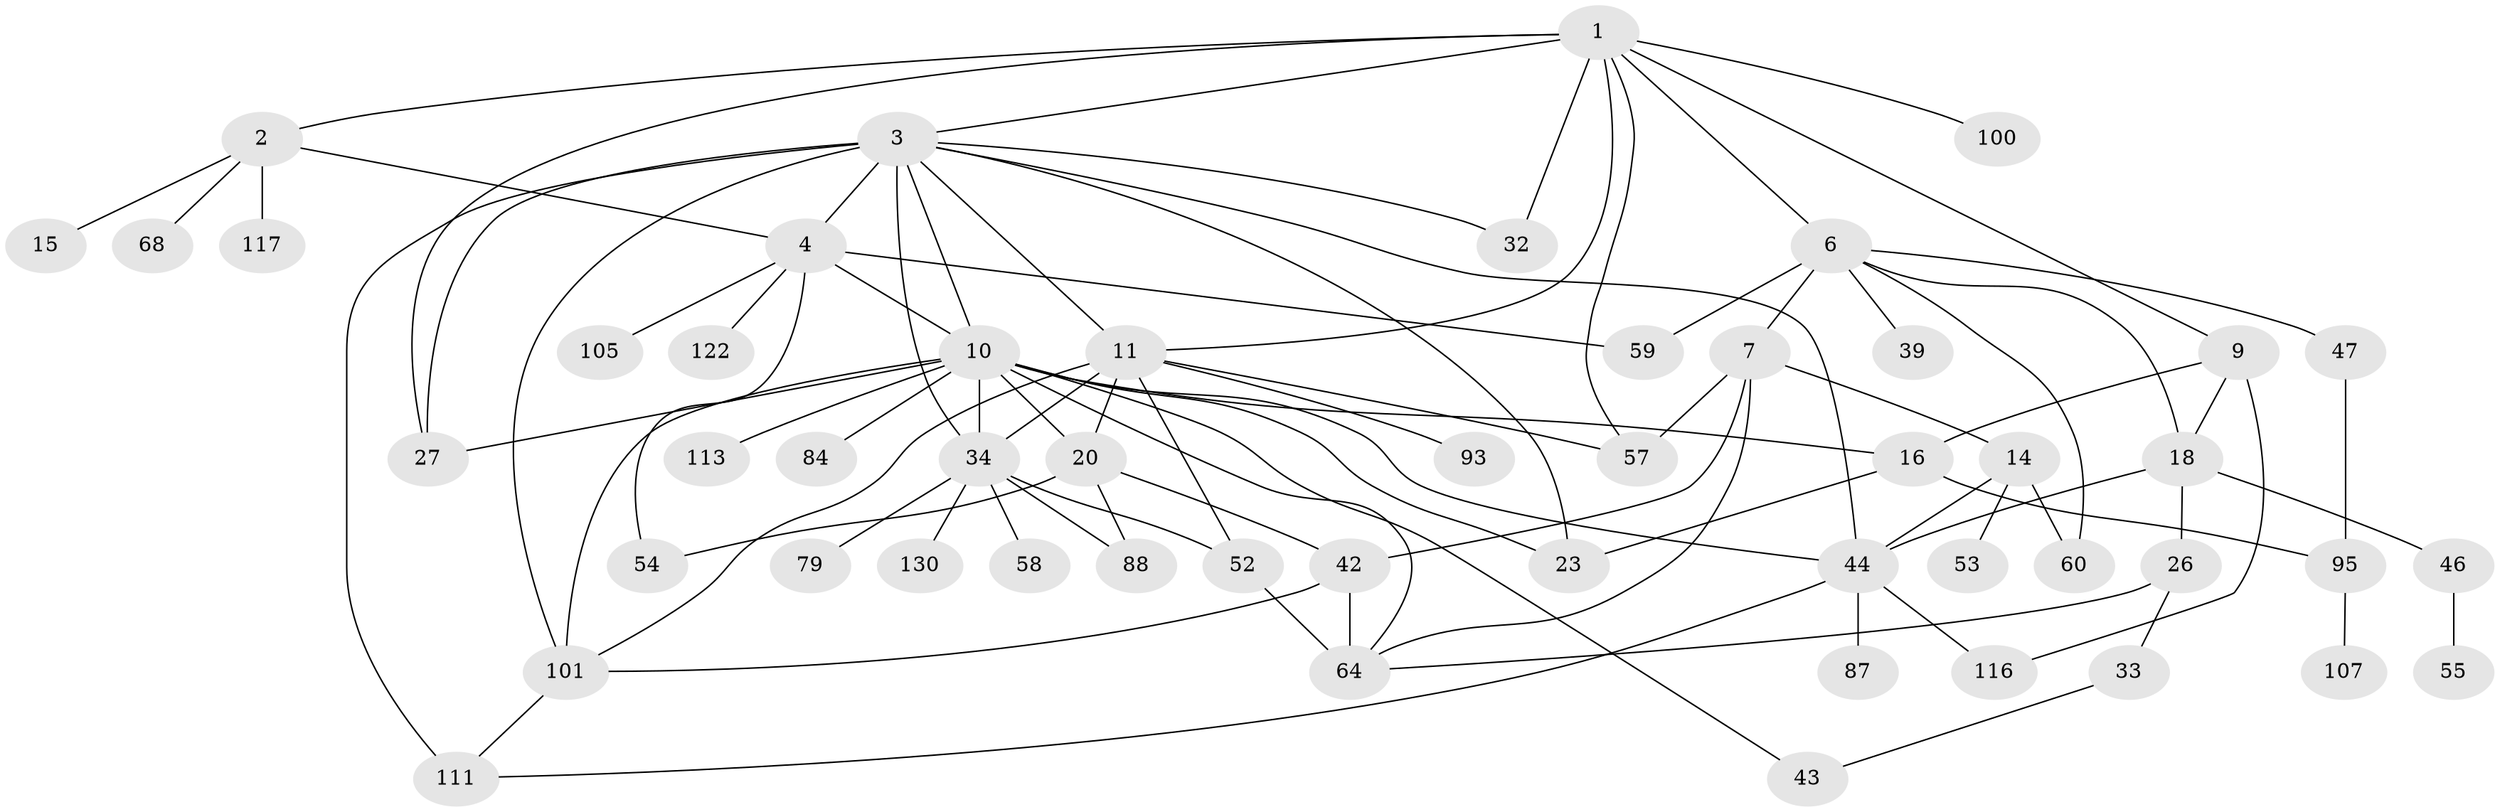 // original degree distribution, {9: 0.007575757575757576, 5: 0.03787878787878788, 2: 0.24242424242424243, 4: 0.15151515151515152, 8: 0.007575757575757576, 6: 0.022727272727272728, 3: 0.2196969696969697, 7: 0.015151515151515152, 1: 0.29545454545454547}
// Generated by graph-tools (version 1.1) at 2025/16/03/04/25 18:16:59]
// undirected, 52 vertices, 87 edges
graph export_dot {
graph [start="1"]
  node [color=gray90,style=filled];
  1;
  2;
  3 [super="+5+24"];
  4 [super="+8"];
  6 [super="+108"];
  7;
  9 [super="+38"];
  10 [super="+29+51+70+17+40"];
  11 [super="+12+35"];
  14 [super="+67+28"];
  15 [super="+25"];
  16;
  18 [super="+81+22"];
  20 [super="+89+45+31"];
  23 [super="+76"];
  26;
  27 [super="+102"];
  32;
  33;
  34 [super="+41+90"];
  39 [super="+73"];
  42 [super="+75"];
  43;
  44 [super="+50+78+49"];
  46 [super="+97"];
  47 [super="+94+66"];
  52 [super="+96"];
  53;
  54;
  55;
  57 [super="+123+69"];
  58 [super="+119+63"];
  59 [super="+110"];
  60 [super="+77"];
  64 [super="+109+118+65"];
  68;
  79;
  84;
  87;
  88;
  93;
  95;
  100;
  101 [super="+121"];
  105;
  107;
  111;
  113;
  116;
  117;
  122;
  130;
  1 -- 2;
  1 -- 3;
  1 -- 6;
  1 -- 9;
  1 -- 11;
  1 -- 27;
  1 -- 32;
  1 -- 100;
  1 -- 57;
  2 -- 4;
  2 -- 15;
  2 -- 68;
  2 -- 117;
  3 -- 44;
  3 -- 101;
  3 -- 111 [weight=2];
  3 -- 27 [weight=2];
  3 -- 4;
  3 -- 11;
  3 -- 32;
  3 -- 34;
  3 -- 23;
  3 -- 10;
  4 -- 54;
  4 -- 122;
  4 -- 105;
  4 -- 10 [weight=2];
  4 -- 59;
  6 -- 7;
  6 -- 18;
  6 -- 39;
  6 -- 47;
  6 -- 59;
  6 -- 60;
  7 -- 14;
  7 -- 42;
  7 -- 57;
  7 -- 64;
  9 -- 16;
  9 -- 116;
  9 -- 18;
  10 -- 16;
  10 -- 34;
  10 -- 43;
  10 -- 84;
  10 -- 101;
  10 -- 23;
  10 -- 64;
  10 -- 113;
  10 -- 20;
  10 -- 27;
  10 -- 44;
  11 -- 34;
  11 -- 20;
  11 -- 52;
  11 -- 93;
  11 -- 101;
  11 -- 57;
  14 -- 60;
  14 -- 44;
  14 -- 53;
  16 -- 23;
  16 -- 95;
  18 -- 26;
  18 -- 46;
  18 -- 44;
  20 -- 54;
  20 -- 88;
  20 -- 42;
  26 -- 33;
  26 -- 64;
  33 -- 43;
  34 -- 130;
  34 -- 88;
  34 -- 58;
  34 -- 79;
  34 -- 52;
  42 -- 64;
  42 -- 101;
  44 -- 87;
  44 -- 116;
  44 -- 111;
  46 -- 55;
  47 -- 95;
  52 -- 64;
  95 -- 107;
  101 -- 111;
}
